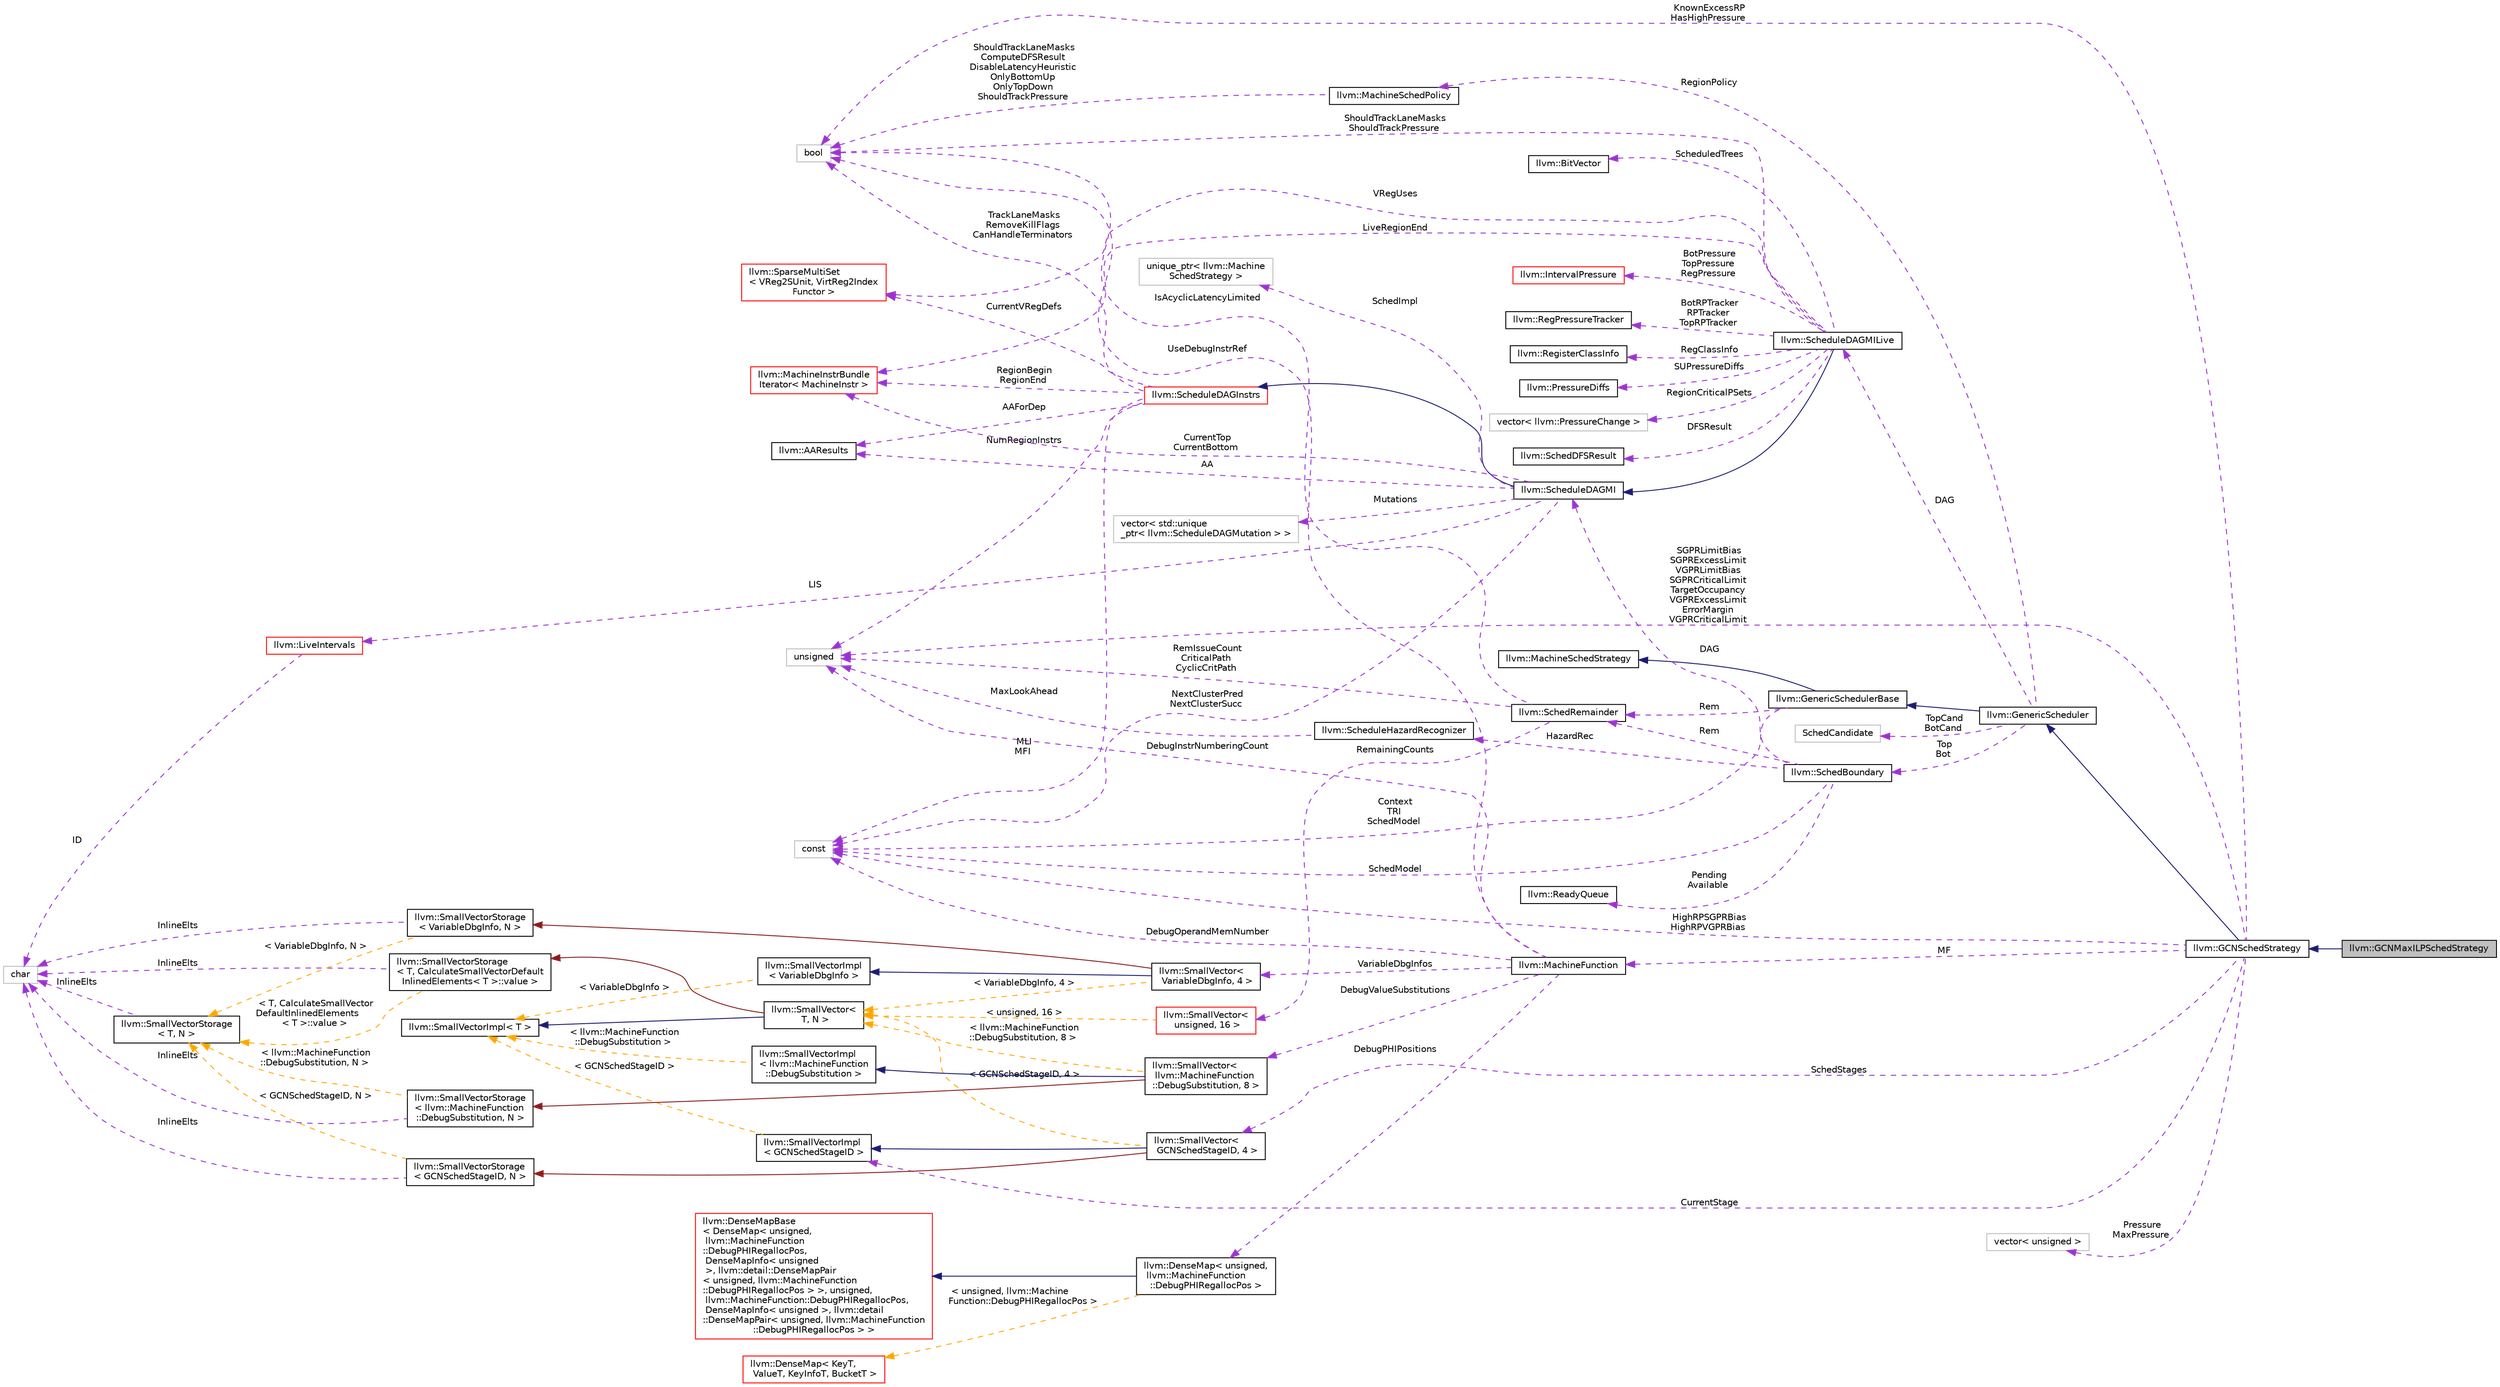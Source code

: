 digraph "llvm::GCNMaxILPSchedStrategy"
{
 // LATEX_PDF_SIZE
  bgcolor="transparent";
  edge [fontname="Helvetica",fontsize="10",labelfontname="Helvetica",labelfontsize="10"];
  node [fontname="Helvetica",fontsize="10",shape=record];
  rankdir="LR";
  Node1 [label="llvm::GCNMaxILPSchedStrategy",height=0.2,width=0.4,color="black", fillcolor="grey75", style="filled", fontcolor="black",tooltip="The goal of this scheduling strategy is to maximize ILP for a single wave (i.e."];
  Node2 -> Node1 [dir="back",color="midnightblue",fontsize="10",style="solid",fontname="Helvetica"];
  Node2 [label="llvm::GCNSchedStrategy",height=0.2,width=0.4,color="black",URL="$classllvm_1_1GCNSchedStrategy.html",tooltip="This is a minimal scheduler strategy."];
  Node3 -> Node2 [dir="back",color="midnightblue",fontsize="10",style="solid",fontname="Helvetica"];
  Node3 [label="llvm::GenericScheduler",height=0.2,width=0.4,color="black",URL="$classllvm_1_1GenericScheduler.html",tooltip="GenericScheduler shrinks the unscheduled zone using heuristics to balance the schedule."];
  Node4 -> Node3 [dir="back",color="midnightblue",fontsize="10",style="solid",fontname="Helvetica"];
  Node4 [label="llvm::GenericSchedulerBase",height=0.2,width=0.4,color="black",URL="$classllvm_1_1GenericSchedulerBase.html",tooltip="Base class for GenericScheduler."];
  Node5 -> Node4 [dir="back",color="midnightblue",fontsize="10",style="solid",fontname="Helvetica"];
  Node5 [label="llvm::MachineSchedStrategy",height=0.2,width=0.4,color="black",URL="$classllvm_1_1MachineSchedStrategy.html",tooltip="MachineSchedStrategy - Interface to the scheduling algorithm used by ScheduleDAGMI."];
  Node6 -> Node4 [dir="back",color="darkorchid3",fontsize="10",style="dashed",label=" Rem" ,fontname="Helvetica"];
  Node6 [label="llvm::SchedRemainder",height=0.2,width=0.4,color="black",URL="$structllvm_1_1SchedRemainder.html",tooltip="Summarize the unscheduled region."];
  Node7 -> Node6 [dir="back",color="darkorchid3",fontsize="10",style="dashed",label=" RemainingCounts" ,fontname="Helvetica"];
  Node7 [label="llvm::SmallVector\<\l unsigned, 16 \>",height=0.2,width=0.4,color="red",URL="$classllvm_1_1SmallVector.html",tooltip=" "];
  Node13 -> Node7 [dir="back",color="orange",fontsize="10",style="dashed",label=" \< unsigned, 16 \>" ,fontname="Helvetica"];
  Node13 [label="llvm::SmallVector\<\l T, N \>",height=0.2,width=0.4,color="black",URL="$classllvm_1_1SmallVector.html",tooltip="This is a 'vector' (really, a variable-sized array), optimized for the case when the array is small."];
  Node9 -> Node13 [dir="back",color="midnightblue",fontsize="10",style="solid",fontname="Helvetica"];
  Node9 [label="llvm::SmallVectorImpl\< T \>",height=0.2,width=0.4,color="black",URL="$classllvm_1_1SmallVectorImpl.html",tooltip="This class consists of common code factored out of the SmallVector class to reduce code duplication b..."];
  Node14 -> Node13 [dir="back",color="firebrick4",fontsize="10",style="solid",fontname="Helvetica"];
  Node14 [label="llvm::SmallVectorStorage\l\< T, CalculateSmallVectorDefault\lInlinedElements\< T \>::value \>",height=0.2,width=0.4,color="black",URL="$structllvm_1_1SmallVectorStorage.html",tooltip=" "];
  Node11 -> Node14 [dir="back",color="darkorchid3",fontsize="10",style="dashed",label=" InlineElts" ,fontname="Helvetica"];
  Node11 [label="char",height=0.2,width=0.4,color="grey75",tooltip=" "];
  Node12 -> Node14 [dir="back",color="orange",fontsize="10",style="dashed",label=" \< T, CalculateSmallVector\lDefaultInlinedElements\l\< T \>::value \>" ,fontname="Helvetica"];
  Node12 [label="llvm::SmallVectorStorage\l\< T, N \>",height=0.2,width=0.4,color="black",URL="$structllvm_1_1SmallVectorStorage.html",tooltip="Storage for the SmallVector elements."];
  Node11 -> Node12 [dir="back",color="darkorchid3",fontsize="10",style="dashed",label=" InlineElts" ,fontname="Helvetica"];
  Node15 -> Node6 [dir="back",color="darkorchid3",fontsize="10",style="dashed",label=" IsAcyclicLatencyLimited" ,fontname="Helvetica"];
  Node15 [label="bool",height=0.2,width=0.4,color="grey75",tooltip=" "];
  Node16 -> Node6 [dir="back",color="darkorchid3",fontsize="10",style="dashed",label=" RemIssueCount\nCriticalPath\nCyclicCritPath" ,fontname="Helvetica"];
  Node16 [label="unsigned",height=0.2,width=0.4,color="grey75",tooltip=" "];
  Node17 -> Node4 [dir="back",color="darkorchid3",fontsize="10",style="dashed",label=" Context\nTRI\nSchedModel" ,fontname="Helvetica"];
  Node17 [label="const",height=0.2,width=0.4,color="grey75",tooltip=" "];
  Node18 -> Node3 [dir="back",color="darkorchid3",fontsize="10",style="dashed",label=" RegionPolicy" ,fontname="Helvetica"];
  Node18 [label="llvm::MachineSchedPolicy",height=0.2,width=0.4,color="black",URL="$structllvm_1_1MachineSchedPolicy.html",tooltip="Define a generic scheduling policy for targets that don't provide their own MachineSchedStrategy."];
  Node15 -> Node18 [dir="back",color="darkorchid3",fontsize="10",style="dashed",label=" ShouldTrackLaneMasks\nComputeDFSResult\nDisableLatencyHeuristic\nOnlyBottomUp\nOnlyTopDown\nShouldTrackPressure" ,fontname="Helvetica"];
  Node19 -> Node3 [dir="back",color="darkorchid3",fontsize="10",style="dashed",label=" DAG" ,fontname="Helvetica"];
  Node19 [label="llvm::ScheduleDAGMILive",height=0.2,width=0.4,color="black",URL="$classllvm_1_1ScheduleDAGMILive.html",tooltip="ScheduleDAGMILive is an implementation of ScheduleDAGInstrs that schedules machine instructions while..."];
  Node20 -> Node19 [dir="back",color="midnightblue",fontsize="10",style="solid",fontname="Helvetica"];
  Node20 [label="llvm::ScheduleDAGMI",height=0.2,width=0.4,color="black",URL="$classllvm_1_1ScheduleDAGMI.html",tooltip="ScheduleDAGMI is an implementation of ScheduleDAGInstrs that simply schedules machine instructions ac..."];
  Node21 -> Node20 [dir="back",color="midnightblue",fontsize="10",style="solid",fontname="Helvetica"];
  Node21 [label="llvm::ScheduleDAGInstrs",height=0.2,width=0.4,color="red",URL="$classllvm_1_1ScheduleDAGInstrs.html",tooltip="A ScheduleDAG for scheduling lists of MachineInstr."];
  Node45 -> Node21 [dir="back",color="darkorchid3",fontsize="10",style="dashed",label=" RegionBegin\nRegionEnd" ,fontname="Helvetica"];
  Node45 [label="llvm::MachineInstrBundle\lIterator\< MachineInstr \>",height=0.2,width=0.4,color="red",URL="$classllvm_1_1MachineInstrBundleIterator.html",tooltip=" "];
  Node56 -> Node21 [dir="back",color="darkorchid3",fontsize="10",style="dashed",label=" AAForDep" ,fontname="Helvetica"];
  Node56 [label="llvm::AAResults",height=0.2,width=0.4,color="black",URL="$classllvm_1_1AAResults.html",tooltip=" "];
  Node15 -> Node21 [dir="back",color="darkorchid3",fontsize="10",style="dashed",label=" TrackLaneMasks\nRemoveKillFlags\nCanHandleTerminators" ,fontname="Helvetica"];
  Node79 -> Node21 [dir="back",color="darkorchid3",fontsize="10",style="dashed",label=" CurrentVRegDefs" ,fontname="Helvetica"];
  Node79 [label="llvm::SparseMultiSet\l\< VReg2SUnit, VirtReg2Index\lFunctor \>",height=0.2,width=0.4,color="red",URL="$classllvm_1_1SparseMultiSet.html",tooltip=" "];
  Node16 -> Node21 [dir="back",color="darkorchid3",fontsize="10",style="dashed",label=" NumRegionInstrs" ,fontname="Helvetica"];
  Node17 -> Node21 [dir="back",color="darkorchid3",fontsize="10",style="dashed",label=" MLI\nMFI" ,fontname="Helvetica"];
  Node45 -> Node20 [dir="back",color="darkorchid3",fontsize="10",style="dashed",label=" CurrentTop\nCurrentBottom" ,fontname="Helvetica"];
  Node56 -> Node20 [dir="back",color="darkorchid3",fontsize="10",style="dashed",label=" AA" ,fontname="Helvetica"];
  Node82 -> Node20 [dir="back",color="darkorchid3",fontsize="10",style="dashed",label=" Mutations" ,fontname="Helvetica"];
  Node82 [label="vector\< std::unique\l_ptr\< llvm::ScheduleDAGMutation \> \>",height=0.2,width=0.4,color="grey75",tooltip=" "];
  Node83 -> Node20 [dir="back",color="darkorchid3",fontsize="10",style="dashed",label=" LIS" ,fontname="Helvetica"];
  Node83 [label="llvm::LiveIntervals",height=0.2,width=0.4,color="red",URL="$classllvm_1_1LiveIntervals.html",tooltip=" "];
  Node11 -> Node83 [dir="back",color="darkorchid3",fontsize="10",style="dashed",label=" ID" ,fontname="Helvetica"];
  Node17 -> Node20 [dir="back",color="darkorchid3",fontsize="10",style="dashed",label=" NextClusterPred\nNextClusterSucc" ,fontname="Helvetica"];
  Node87 -> Node20 [dir="back",color="darkorchid3",fontsize="10",style="dashed",label=" SchedImpl" ,fontname="Helvetica"];
  Node87 [label="unique_ptr\< llvm::Machine\lSchedStrategy \>",height=0.2,width=0.4,color="grey75",tooltip=" "];
  Node88 -> Node19 [dir="back",color="darkorchid3",fontsize="10",style="dashed",label=" BotPressure\nTopPressure\nRegPressure" ,fontname="Helvetica"];
  Node88 [label="llvm::IntervalPressure",height=0.2,width=0.4,color="red",URL="$structllvm_1_1IntervalPressure.html",tooltip="RegisterPressure computed within a region of instructions delimited by TopIdx and BottomIdx."];
  Node95 -> Node19 [dir="back",color="darkorchid3",fontsize="10",style="dashed",label=" BotRPTracker\nRPTracker\nTopRPTracker" ,fontname="Helvetica"];
  Node95 [label="llvm::RegPressureTracker",height=0.2,width=0.4,color="black",URL="$classllvm_1_1RegPressureTracker.html",tooltip="Track the current register pressure at some position in the instruction stream, and remember the high..."];
  Node45 -> Node19 [dir="back",color="darkorchid3",fontsize="10",style="dashed",label=" LiveRegionEnd" ,fontname="Helvetica"];
  Node96 -> Node19 [dir="back",color="darkorchid3",fontsize="10",style="dashed",label=" RegClassInfo" ,fontname="Helvetica"];
  Node96 [label="llvm::RegisterClassInfo",height=0.2,width=0.4,color="black",URL="$classllvm_1_1RegisterClassInfo.html",tooltip=" "];
  Node97 -> Node19 [dir="back",color="darkorchid3",fontsize="10",style="dashed",label=" SUPressureDiffs" ,fontname="Helvetica"];
  Node97 [label="llvm::PressureDiffs",height=0.2,width=0.4,color="black",URL="$classllvm_1_1PressureDiffs.html",tooltip="Array of PressureDiffs."];
  Node15 -> Node19 [dir="back",color="darkorchid3",fontsize="10",style="dashed",label=" ShouldTrackLaneMasks\nShouldTrackPressure" ,fontname="Helvetica"];
  Node98 -> Node19 [dir="back",color="darkorchid3",fontsize="10",style="dashed",label=" RegionCriticalPSets" ,fontname="Helvetica"];
  Node98 [label="vector\< llvm::PressureChange \>",height=0.2,width=0.4,color="grey75",tooltip=" "];
  Node79 -> Node19 [dir="back",color="darkorchid3",fontsize="10",style="dashed",label=" VRegUses" ,fontname="Helvetica"];
  Node99 -> Node19 [dir="back",color="darkorchid3",fontsize="10",style="dashed",label=" DFSResult" ,fontname="Helvetica"];
  Node99 [label="llvm::SchedDFSResult",height=0.2,width=0.4,color="black",URL="$classllvm_1_1SchedDFSResult.html",tooltip="Compute the values of each DAG node for various metrics during DFS."];
  Node100 -> Node19 [dir="back",color="darkorchid3",fontsize="10",style="dashed",label=" ScheduledTrees" ,fontname="Helvetica"];
  Node100 [label="llvm::BitVector",height=0.2,width=0.4,color="black",URL="$classllvm_1_1BitVector.html",tooltip=" "];
  Node101 -> Node3 [dir="back",color="darkorchid3",fontsize="10",style="dashed",label=" Top\nBot" ,fontname="Helvetica"];
  Node101 [label="llvm::SchedBoundary",height=0.2,width=0.4,color="black",URL="$classllvm_1_1SchedBoundary.html",tooltip="Each Scheduling boundary is associated with ready queues."];
  Node20 -> Node101 [dir="back",color="darkorchid3",fontsize="10",style="dashed",label=" DAG" ,fontname="Helvetica"];
  Node6 -> Node101 [dir="back",color="darkorchid3",fontsize="10",style="dashed",label=" Rem" ,fontname="Helvetica"];
  Node102 -> Node101 [dir="back",color="darkorchid3",fontsize="10",style="dashed",label=" HazardRec" ,fontname="Helvetica"];
  Node102 [label="llvm::ScheduleHazardRecognizer",height=0.2,width=0.4,color="black",URL="$classllvm_1_1ScheduleHazardRecognizer.html",tooltip="HazardRecognizer - This determines whether or not an instruction can be issued this cycle,..."];
  Node16 -> Node102 [dir="back",color="darkorchid3",fontsize="10",style="dashed",label=" MaxLookAhead" ,fontname="Helvetica"];
  Node17 -> Node101 [dir="back",color="darkorchid3",fontsize="10",style="dashed",label=" SchedModel" ,fontname="Helvetica"];
  Node103 -> Node101 [dir="back",color="darkorchid3",fontsize="10",style="dashed",label=" Pending\nAvailable" ,fontname="Helvetica"];
  Node103 [label="llvm::ReadyQueue",height=0.2,width=0.4,color="black",URL="$classllvm_1_1ReadyQueue.html",tooltip="Helpers for implementing custom MachineSchedStrategy classes."];
  Node104 -> Node3 [dir="back",color="darkorchid3",fontsize="10",style="dashed",label=" TopCand\nBotCand" ,fontname="Helvetica"];
  Node104 [label="SchedCandidate",height=0.2,width=0.4,color="grey75",tooltip=" "];
  Node105 -> Node2 [dir="back",color="darkorchid3",fontsize="10",style="dashed",label=" SchedStages" ,fontname="Helvetica"];
  Node105 [label="llvm::SmallVector\<\l GCNSchedStageID, 4 \>",height=0.2,width=0.4,color="black",URL="$classllvm_1_1SmallVector.html",tooltip=" "];
  Node106 -> Node105 [dir="back",color="midnightblue",fontsize="10",style="solid",fontname="Helvetica"];
  Node106 [label="llvm::SmallVectorImpl\l\< GCNSchedStageID \>",height=0.2,width=0.4,color="black",URL="$classllvm_1_1SmallVectorImpl.html",tooltip=" "];
  Node9 -> Node106 [dir="back",color="orange",fontsize="10",style="dashed",label=" \< GCNSchedStageID \>" ,fontname="Helvetica"];
  Node107 -> Node105 [dir="back",color="firebrick4",fontsize="10",style="solid",fontname="Helvetica"];
  Node107 [label="llvm::SmallVectorStorage\l\< GCNSchedStageID, N \>",height=0.2,width=0.4,color="black",URL="$structllvm_1_1SmallVectorStorage.html",tooltip=" "];
  Node11 -> Node107 [dir="back",color="darkorchid3",fontsize="10",style="dashed",label=" InlineElts" ,fontname="Helvetica"];
  Node12 -> Node107 [dir="back",color="orange",fontsize="10",style="dashed",label=" \< GCNSchedStageID, N \>" ,fontname="Helvetica"];
  Node13 -> Node105 [dir="back",color="orange",fontsize="10",style="dashed",label=" \< GCNSchedStageID, 4 \>" ,fontname="Helvetica"];
  Node23 -> Node2 [dir="back",color="darkorchid3",fontsize="10",style="dashed",label=" MF" ,fontname="Helvetica"];
  Node23 [label="llvm::MachineFunction",height=0.2,width=0.4,color="black",URL="$classllvm_1_1MachineFunction.html",tooltip=" "];
  Node24 -> Node23 [dir="back",color="darkorchid3",fontsize="10",style="dashed",label=" DebugValueSubstitutions" ,fontname="Helvetica"];
  Node24 [label="llvm::SmallVector\<\l llvm::MachineFunction\l::DebugSubstitution, 8 \>",height=0.2,width=0.4,color="black",URL="$classllvm_1_1SmallVector.html",tooltip=" "];
  Node25 -> Node24 [dir="back",color="midnightblue",fontsize="10",style="solid",fontname="Helvetica"];
  Node25 [label="llvm::SmallVectorImpl\l\< llvm::MachineFunction\l::DebugSubstitution \>",height=0.2,width=0.4,color="black",URL="$classllvm_1_1SmallVectorImpl.html",tooltip=" "];
  Node9 -> Node25 [dir="back",color="orange",fontsize="10",style="dashed",label=" \< llvm::MachineFunction\l::DebugSubstitution \>" ,fontname="Helvetica"];
  Node26 -> Node24 [dir="back",color="firebrick4",fontsize="10",style="solid",fontname="Helvetica"];
  Node26 [label="llvm::SmallVectorStorage\l\< llvm::MachineFunction\l::DebugSubstitution, N \>",height=0.2,width=0.4,color="black",URL="$structllvm_1_1SmallVectorStorage.html",tooltip=" "];
  Node11 -> Node26 [dir="back",color="darkorchid3",fontsize="10",style="dashed",label=" InlineElts" ,fontname="Helvetica"];
  Node12 -> Node26 [dir="back",color="orange",fontsize="10",style="dashed",label=" \< llvm::MachineFunction\l::DebugSubstitution, N \>" ,fontname="Helvetica"];
  Node13 -> Node24 [dir="back",color="orange",fontsize="10",style="dashed",label=" \< llvm::MachineFunction\l::DebugSubstitution, 8 \>" ,fontname="Helvetica"];
  Node27 -> Node23 [dir="back",color="darkorchid3",fontsize="10",style="dashed",label=" DebugPHIPositions" ,fontname="Helvetica"];
  Node27 [label="llvm::DenseMap\< unsigned,\l llvm::MachineFunction\l::DebugPHIRegallocPos \>",height=0.2,width=0.4,color="black",URL="$classllvm_1_1DenseMap.html",tooltip=" "];
  Node28 -> Node27 [dir="back",color="midnightblue",fontsize="10",style="solid",fontname="Helvetica"];
  Node28 [label="llvm::DenseMapBase\l\< DenseMap\< unsigned,\l llvm::MachineFunction\l::DebugPHIRegallocPos,\l DenseMapInfo\< unsigned\l \>, llvm::detail::DenseMapPair\l\< unsigned, llvm::MachineFunction\l::DebugPHIRegallocPos \> \>, unsigned,\l llvm::MachineFunction::DebugPHIRegallocPos,\l DenseMapInfo\< unsigned \>, llvm::detail\l::DenseMapPair\< unsigned, llvm::MachineFunction\l::DebugPHIRegallocPos \> \>",height=0.2,width=0.4,color="red",URL="$classllvm_1_1DenseMapBase.html",tooltip=" "];
  Node31 -> Node27 [dir="back",color="orange",fontsize="10",style="dashed",label=" \< unsigned, llvm::Machine\lFunction::DebugPHIRegallocPos \>" ,fontname="Helvetica"];
  Node31 [label="llvm::DenseMap\< KeyT,\l ValueT, KeyInfoT, BucketT \>",height=0.2,width=0.4,color="red",URL="$classllvm_1_1DenseMap.html",tooltip=" "];
  Node15 -> Node23 [dir="back",color="darkorchid3",fontsize="10",style="dashed",label=" UseDebugInstrRef" ,fontname="Helvetica"];
  Node17 -> Node23 [dir="back",color="darkorchid3",fontsize="10",style="dashed",label=" DebugOperandMemNumber" ,fontname="Helvetica"];
  Node16 -> Node23 [dir="back",color="darkorchid3",fontsize="10",style="dashed",label=" DebugInstrNumberingCount" ,fontname="Helvetica"];
  Node33 -> Node23 [dir="back",color="darkorchid3",fontsize="10",style="dashed",label=" VariableDbgInfos" ,fontname="Helvetica"];
  Node33 [label="llvm::SmallVector\<\l VariableDbgInfo, 4 \>",height=0.2,width=0.4,color="black",URL="$classllvm_1_1SmallVector.html",tooltip=" "];
  Node34 -> Node33 [dir="back",color="midnightblue",fontsize="10",style="solid",fontname="Helvetica"];
  Node34 [label="llvm::SmallVectorImpl\l\< VariableDbgInfo \>",height=0.2,width=0.4,color="black",URL="$classllvm_1_1SmallVectorImpl.html",tooltip=" "];
  Node9 -> Node34 [dir="back",color="orange",fontsize="10",style="dashed",label=" \< VariableDbgInfo \>" ,fontname="Helvetica"];
  Node35 -> Node33 [dir="back",color="firebrick4",fontsize="10",style="solid",fontname="Helvetica"];
  Node35 [label="llvm::SmallVectorStorage\l\< VariableDbgInfo, N \>",height=0.2,width=0.4,color="black",URL="$structllvm_1_1SmallVectorStorage.html",tooltip=" "];
  Node11 -> Node35 [dir="back",color="darkorchid3",fontsize="10",style="dashed",label=" InlineElts" ,fontname="Helvetica"];
  Node12 -> Node35 [dir="back",color="orange",fontsize="10",style="dashed",label=" \< VariableDbgInfo, N \>" ,fontname="Helvetica"];
  Node13 -> Node33 [dir="back",color="orange",fontsize="10",style="dashed",label=" \< VariableDbgInfo, 4 \>" ,fontname="Helvetica"];
  Node93 -> Node2 [dir="back",color="darkorchid3",fontsize="10",style="dashed",label=" Pressure\nMaxPressure" ,fontname="Helvetica"];
  Node93 [label="vector\< unsigned \>",height=0.2,width=0.4,color="grey75",tooltip=" "];
  Node15 -> Node2 [dir="back",color="darkorchid3",fontsize="10",style="dashed",label=" KnownExcessRP\nHasHighPressure" ,fontname="Helvetica"];
  Node17 -> Node2 [dir="back",color="darkorchid3",fontsize="10",style="dashed",label=" HighRPSGPRBias\nHighRPVGPRBias" ,fontname="Helvetica"];
  Node106 -> Node2 [dir="back",color="darkorchid3",fontsize="10",style="dashed",label=" CurrentStage" ,fontname="Helvetica"];
  Node16 -> Node2 [dir="back",color="darkorchid3",fontsize="10",style="dashed",label=" SGPRLimitBias\nSGPRExcessLimit\nVGPRLimitBias\nSGPRCriticalLimit\nTargetOccupancy\nVGPRExcessLimit\nErrorMargin\nVGPRCriticalLimit" ,fontname="Helvetica"];
}

